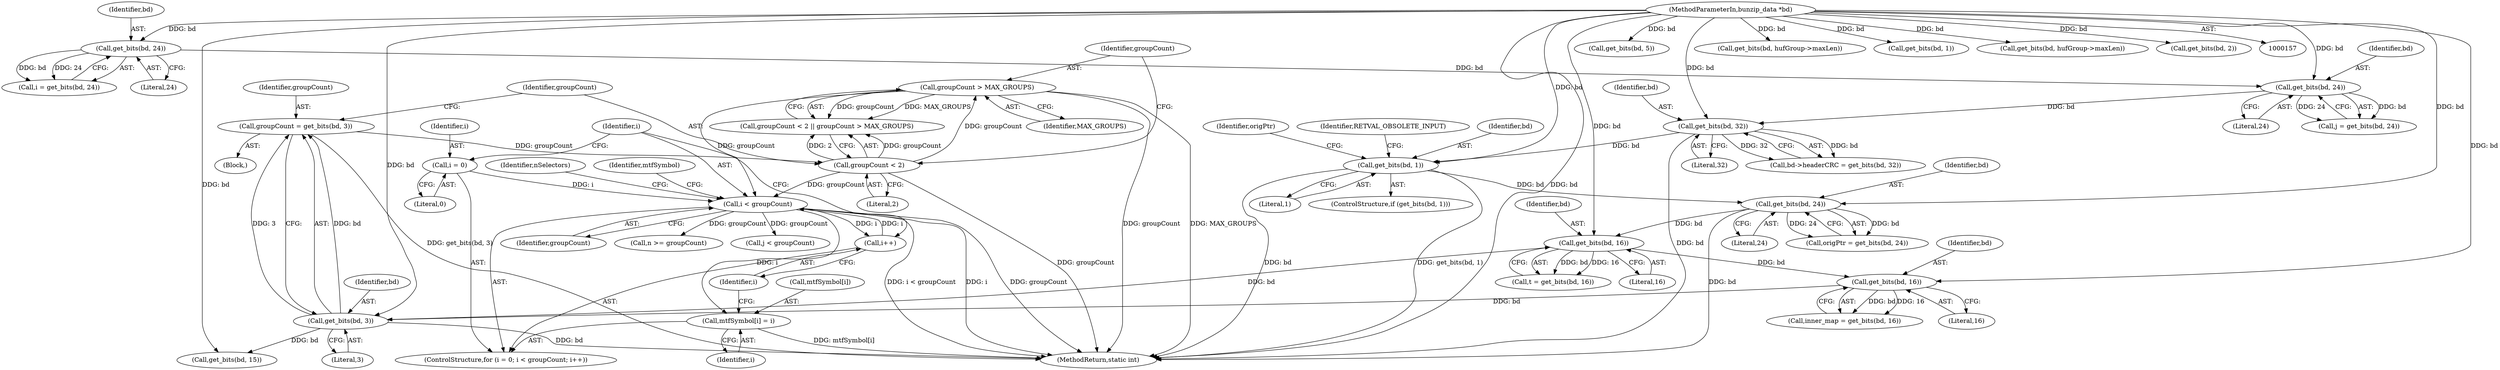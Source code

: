 digraph "0_busybox_0402cb32df015d9372578e3db27db47b33d5c7b0@array" {
"1000344" [label="(Call,mtfSymbol[i] = i)"];
"1000339" [label="(Call,i < groupCount)"];
"1000342" [label="(Call,i++)"];
"1000336" [label="(Call,i = 0)"];
"1000330" [label="(Call,groupCount > MAX_GROUPS)"];
"1000327" [label="(Call,groupCount < 2)"];
"1000320" [label="(Call,groupCount = get_bits(bd, 3))"];
"1000322" [label="(Call,get_bits(bd, 3))"];
"1000283" [label="(Call,get_bits(bd, 16))"];
"1000268" [label="(Call,get_bits(bd, 16))"];
"1000249" [label="(Call,get_bits(bd, 24))"];
"1000242" [label="(Call,get_bits(bd, 1))"];
"1000218" [label="(Call,get_bits(bd, 32))"];
"1000211" [label="(Call,get_bits(bd, 24))"];
"1000206" [label="(Call,get_bits(bd, 24))"];
"1000158" [label="(MethodParameterIn,bunzip_data *bd)"];
"1000268" [label="(Call,get_bits(bd, 16))"];
"1000220" [label="(Literal,32)"];
"1000269" [label="(Identifier,bd)"];
"1000336" [label="(Call,i = 0)"];
"1000246" [label="(Identifier,RETVAL_OBSOLETE_INPUT)"];
"1000351" [label="(Call,get_bits(bd, 15))"];
"1000380" [label="(Call,n >= groupCount)"];
"1000340" [label="(Identifier,i)"];
"1000321" [label="(Identifier,groupCount)"];
"1000208" [label="(Literal,24)"];
"1000249" [label="(Call,get_bits(bd, 24))"];
"1000330" [label="(Call,groupCount > MAX_GROUPS)"];
"1000345" [label="(Call,mtfSymbol[i])"];
"1000320" [label="(Call,groupCount = get_bits(bd, 3))"];
"1000328" [label="(Identifier,groupCount)"];
"1000342" [label="(Call,i++)"];
"1000327" [label="(Call,groupCount < 2)"];
"1000322" [label="(Call,get_bits(bd, 3))"];
"1000346" [label="(Identifier,mtfSymbol)"];
"1000218" [label="(Call,get_bits(bd, 32))"];
"1000211" [label="(Call,get_bits(bd, 24))"];
"1000206" [label="(Call,get_bits(bd, 24))"];
"1000270" [label="(Literal,16)"];
"1000159" [label="(Block,)"];
"1000323" [label="(Identifier,bd)"];
"1000241" [label="(ControlStructure,if (get_bits(bd, 1)))"];
"1001177" [label="(MethodReturn,static int)"];
"1000209" [label="(Call,j = get_bits(bd, 24))"];
"1000284" [label="(Identifier,bd)"];
"1000213" [label="(Literal,24)"];
"1000219" [label="(Identifier,bd)"];
"1000324" [label="(Literal,3)"];
"1000244" [label="(Literal,1)"];
"1000348" [label="(Identifier,i)"];
"1000285" [label="(Literal,16)"];
"1000243" [label="(Identifier,bd)"];
"1000337" [label="(Identifier,i)"];
"1000281" [label="(Call,inner_map = get_bits(bd, 16))"];
"1000335" [label="(ControlStructure,for (i = 0; i < groupCount; i++))"];
"1000242" [label="(Call,get_bits(bd, 1))"];
"1000250" [label="(Identifier,bd)"];
"1000204" [label="(Call,i = get_bits(bd, 24))"];
"1000248" [label="(Identifier,origPtr)"];
"1000424" [label="(Call,j < groupCount)"];
"1000326" [label="(Call,groupCount < 2 || groupCount > MAX_GROUPS)"];
"1000329" [label="(Literal,2)"];
"1000439" [label="(Call,get_bits(bd, 5))"];
"1000849" [label="(Call,get_bits(bd, hufGroup->maxLen))"];
"1000212" [label="(Identifier,bd)"];
"1000207" [label="(Identifier,bd)"];
"1000341" [label="(Identifier,groupCount)"];
"1000332" [label="(Identifier,MAX_GROUPS)"];
"1000343" [label="(Identifier,i)"];
"1000350" [label="(Identifier,nSelectors)"];
"1000247" [label="(Call,origPtr = get_bits(bd, 24))"];
"1000375" [label="(Call,get_bits(bd, 1))"];
"1000283" [label="(Call,get_bits(bd, 16))"];
"1000338" [label="(Literal,0)"];
"1000158" [label="(MethodParameterIn,bunzip_data *bd)"];
"1000266" [label="(Call,t = get_bits(bd, 16))"];
"1000795" [label="(Call,get_bits(bd, hufGroup->maxLen))"];
"1000468" [label="(Call,get_bits(bd, 2))"];
"1000214" [label="(Call,bd->headerCRC = get_bits(bd, 32))"];
"1000251" [label="(Literal,24)"];
"1000331" [label="(Identifier,groupCount)"];
"1000344" [label="(Call,mtfSymbol[i] = i)"];
"1000339" [label="(Call,i < groupCount)"];
"1000344" -> "1000335"  [label="AST: "];
"1000344" -> "1000348"  [label="CFG: "];
"1000345" -> "1000344"  [label="AST: "];
"1000348" -> "1000344"  [label="AST: "];
"1000343" -> "1000344"  [label="CFG: "];
"1000344" -> "1001177"  [label="DDG: mtfSymbol[i]"];
"1000339" -> "1000344"  [label="DDG: i"];
"1000339" -> "1000335"  [label="AST: "];
"1000339" -> "1000341"  [label="CFG: "];
"1000340" -> "1000339"  [label="AST: "];
"1000341" -> "1000339"  [label="AST: "];
"1000346" -> "1000339"  [label="CFG: "];
"1000350" -> "1000339"  [label="CFG: "];
"1000339" -> "1001177"  [label="DDG: i < groupCount"];
"1000339" -> "1001177"  [label="DDG: i"];
"1000339" -> "1001177"  [label="DDG: groupCount"];
"1000342" -> "1000339"  [label="DDG: i"];
"1000336" -> "1000339"  [label="DDG: i"];
"1000330" -> "1000339"  [label="DDG: groupCount"];
"1000327" -> "1000339"  [label="DDG: groupCount"];
"1000339" -> "1000342"  [label="DDG: i"];
"1000339" -> "1000380"  [label="DDG: groupCount"];
"1000339" -> "1000424"  [label="DDG: groupCount"];
"1000342" -> "1000335"  [label="AST: "];
"1000342" -> "1000343"  [label="CFG: "];
"1000343" -> "1000342"  [label="AST: "];
"1000340" -> "1000342"  [label="CFG: "];
"1000336" -> "1000335"  [label="AST: "];
"1000336" -> "1000338"  [label="CFG: "];
"1000337" -> "1000336"  [label="AST: "];
"1000338" -> "1000336"  [label="AST: "];
"1000340" -> "1000336"  [label="CFG: "];
"1000330" -> "1000326"  [label="AST: "];
"1000330" -> "1000332"  [label="CFG: "];
"1000331" -> "1000330"  [label="AST: "];
"1000332" -> "1000330"  [label="AST: "];
"1000326" -> "1000330"  [label="CFG: "];
"1000330" -> "1001177"  [label="DDG: groupCount"];
"1000330" -> "1001177"  [label="DDG: MAX_GROUPS"];
"1000330" -> "1000326"  [label="DDG: groupCount"];
"1000330" -> "1000326"  [label="DDG: MAX_GROUPS"];
"1000327" -> "1000330"  [label="DDG: groupCount"];
"1000327" -> "1000326"  [label="AST: "];
"1000327" -> "1000329"  [label="CFG: "];
"1000328" -> "1000327"  [label="AST: "];
"1000329" -> "1000327"  [label="AST: "];
"1000331" -> "1000327"  [label="CFG: "];
"1000326" -> "1000327"  [label="CFG: "];
"1000327" -> "1001177"  [label="DDG: groupCount"];
"1000327" -> "1000326"  [label="DDG: groupCount"];
"1000327" -> "1000326"  [label="DDG: 2"];
"1000320" -> "1000327"  [label="DDG: groupCount"];
"1000320" -> "1000159"  [label="AST: "];
"1000320" -> "1000322"  [label="CFG: "];
"1000321" -> "1000320"  [label="AST: "];
"1000322" -> "1000320"  [label="AST: "];
"1000328" -> "1000320"  [label="CFG: "];
"1000320" -> "1001177"  [label="DDG: get_bits(bd, 3)"];
"1000322" -> "1000320"  [label="DDG: bd"];
"1000322" -> "1000320"  [label="DDG: 3"];
"1000322" -> "1000324"  [label="CFG: "];
"1000323" -> "1000322"  [label="AST: "];
"1000324" -> "1000322"  [label="AST: "];
"1000322" -> "1001177"  [label="DDG: bd"];
"1000283" -> "1000322"  [label="DDG: bd"];
"1000268" -> "1000322"  [label="DDG: bd"];
"1000158" -> "1000322"  [label="DDG: bd"];
"1000322" -> "1000351"  [label="DDG: bd"];
"1000283" -> "1000281"  [label="AST: "];
"1000283" -> "1000285"  [label="CFG: "];
"1000284" -> "1000283"  [label="AST: "];
"1000285" -> "1000283"  [label="AST: "];
"1000281" -> "1000283"  [label="CFG: "];
"1000283" -> "1000281"  [label="DDG: bd"];
"1000283" -> "1000281"  [label="DDG: 16"];
"1000268" -> "1000283"  [label="DDG: bd"];
"1000158" -> "1000283"  [label="DDG: bd"];
"1000268" -> "1000266"  [label="AST: "];
"1000268" -> "1000270"  [label="CFG: "];
"1000269" -> "1000268"  [label="AST: "];
"1000270" -> "1000268"  [label="AST: "];
"1000266" -> "1000268"  [label="CFG: "];
"1000268" -> "1000266"  [label="DDG: bd"];
"1000268" -> "1000266"  [label="DDG: 16"];
"1000249" -> "1000268"  [label="DDG: bd"];
"1000158" -> "1000268"  [label="DDG: bd"];
"1000249" -> "1000247"  [label="AST: "];
"1000249" -> "1000251"  [label="CFG: "];
"1000250" -> "1000249"  [label="AST: "];
"1000251" -> "1000249"  [label="AST: "];
"1000247" -> "1000249"  [label="CFG: "];
"1000249" -> "1001177"  [label="DDG: bd"];
"1000249" -> "1000247"  [label="DDG: bd"];
"1000249" -> "1000247"  [label="DDG: 24"];
"1000242" -> "1000249"  [label="DDG: bd"];
"1000158" -> "1000249"  [label="DDG: bd"];
"1000242" -> "1000241"  [label="AST: "];
"1000242" -> "1000244"  [label="CFG: "];
"1000243" -> "1000242"  [label="AST: "];
"1000244" -> "1000242"  [label="AST: "];
"1000246" -> "1000242"  [label="CFG: "];
"1000248" -> "1000242"  [label="CFG: "];
"1000242" -> "1001177"  [label="DDG: get_bits(bd, 1)"];
"1000242" -> "1001177"  [label="DDG: bd"];
"1000218" -> "1000242"  [label="DDG: bd"];
"1000158" -> "1000242"  [label="DDG: bd"];
"1000218" -> "1000214"  [label="AST: "];
"1000218" -> "1000220"  [label="CFG: "];
"1000219" -> "1000218"  [label="AST: "];
"1000220" -> "1000218"  [label="AST: "];
"1000214" -> "1000218"  [label="CFG: "];
"1000218" -> "1001177"  [label="DDG: bd"];
"1000218" -> "1000214"  [label="DDG: bd"];
"1000218" -> "1000214"  [label="DDG: 32"];
"1000211" -> "1000218"  [label="DDG: bd"];
"1000158" -> "1000218"  [label="DDG: bd"];
"1000211" -> "1000209"  [label="AST: "];
"1000211" -> "1000213"  [label="CFG: "];
"1000212" -> "1000211"  [label="AST: "];
"1000213" -> "1000211"  [label="AST: "];
"1000209" -> "1000211"  [label="CFG: "];
"1000211" -> "1000209"  [label="DDG: bd"];
"1000211" -> "1000209"  [label="DDG: 24"];
"1000206" -> "1000211"  [label="DDG: bd"];
"1000158" -> "1000211"  [label="DDG: bd"];
"1000206" -> "1000204"  [label="AST: "];
"1000206" -> "1000208"  [label="CFG: "];
"1000207" -> "1000206"  [label="AST: "];
"1000208" -> "1000206"  [label="AST: "];
"1000204" -> "1000206"  [label="CFG: "];
"1000206" -> "1000204"  [label="DDG: bd"];
"1000206" -> "1000204"  [label="DDG: 24"];
"1000158" -> "1000206"  [label="DDG: bd"];
"1000158" -> "1000157"  [label="AST: "];
"1000158" -> "1001177"  [label="DDG: bd"];
"1000158" -> "1000351"  [label="DDG: bd"];
"1000158" -> "1000375"  [label="DDG: bd"];
"1000158" -> "1000439"  [label="DDG: bd"];
"1000158" -> "1000468"  [label="DDG: bd"];
"1000158" -> "1000795"  [label="DDG: bd"];
"1000158" -> "1000849"  [label="DDG: bd"];
}
